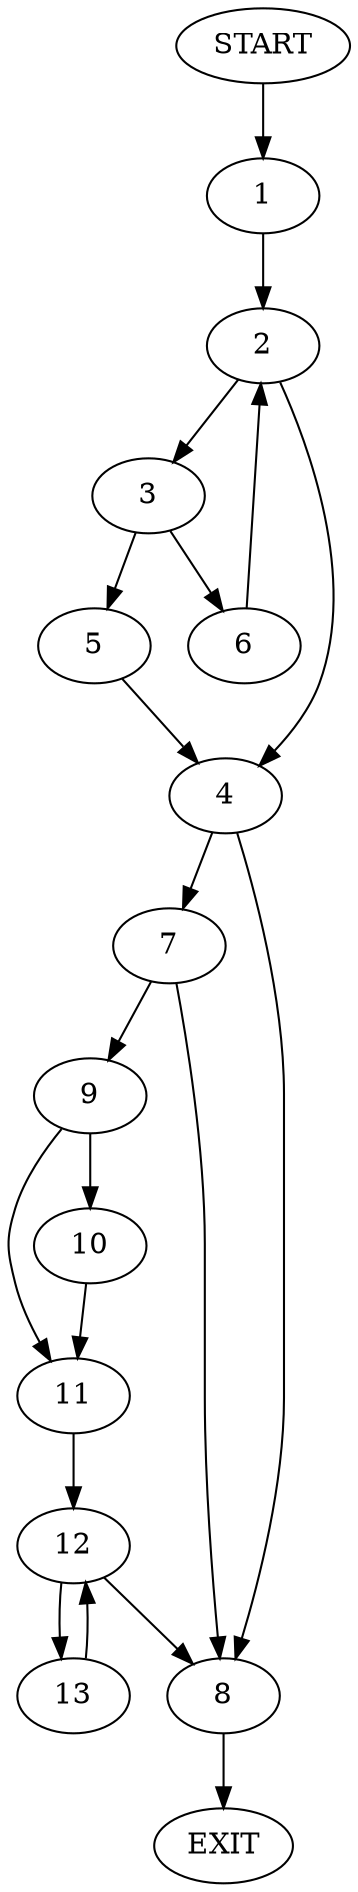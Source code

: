 digraph {
0 [label="START"]
14 [label="EXIT"]
0 -> 1
1 -> 2
2 -> 3
2 -> 4
3 -> 5
3 -> 6
4 -> 7
4 -> 8
6 -> 2
5 -> 4
7 -> 8
7 -> 9
8 -> 14
9 -> 10
9 -> 11
11 -> 12
10 -> 11
12 -> 13
12 -> 8
13 -> 12
}
